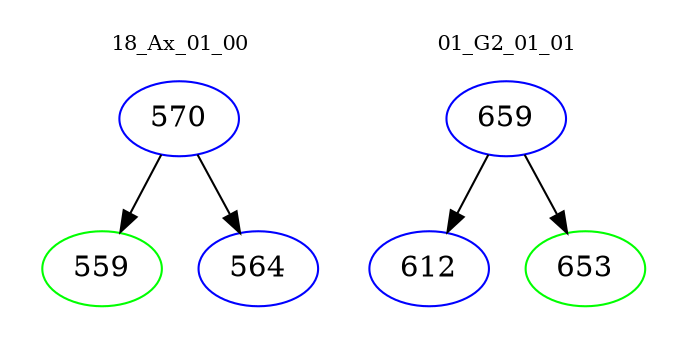 digraph{
subgraph cluster_0 {
color = white
label = "18_Ax_01_00";
fontsize=10;
T0_570 [label="570", color="blue"]
T0_570 -> T0_559 [color="black"]
T0_559 [label="559", color="green"]
T0_570 -> T0_564 [color="black"]
T0_564 [label="564", color="blue"]
}
subgraph cluster_1 {
color = white
label = "01_G2_01_01";
fontsize=10;
T1_659 [label="659", color="blue"]
T1_659 -> T1_612 [color="black"]
T1_612 [label="612", color="blue"]
T1_659 -> T1_653 [color="black"]
T1_653 [label="653", color="green"]
}
}
